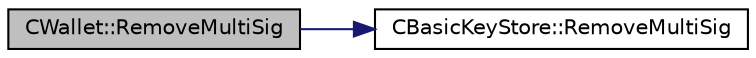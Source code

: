 digraph "CWallet::RemoveMultiSig"
{
  edge [fontname="Helvetica",fontsize="10",labelfontname="Helvetica",labelfontsize="10"];
  node [fontname="Helvetica",fontsize="10",shape=record];
  rankdir="LR";
  Node899 [label="CWallet::RemoveMultiSig",height=0.2,width=0.4,color="black", fillcolor="grey75", style="filled", fontcolor="black"];
  Node899 -> Node900 [color="midnightblue",fontsize="10",style="solid",fontname="Helvetica"];
  Node900 [label="CBasicKeyStore::RemoveMultiSig",height=0.2,width=0.4,color="black", fillcolor="white", style="filled",URL="$class_c_basic_key_store.html#afebb995b8c69e4123bf1962f2de9cc52"];
}
